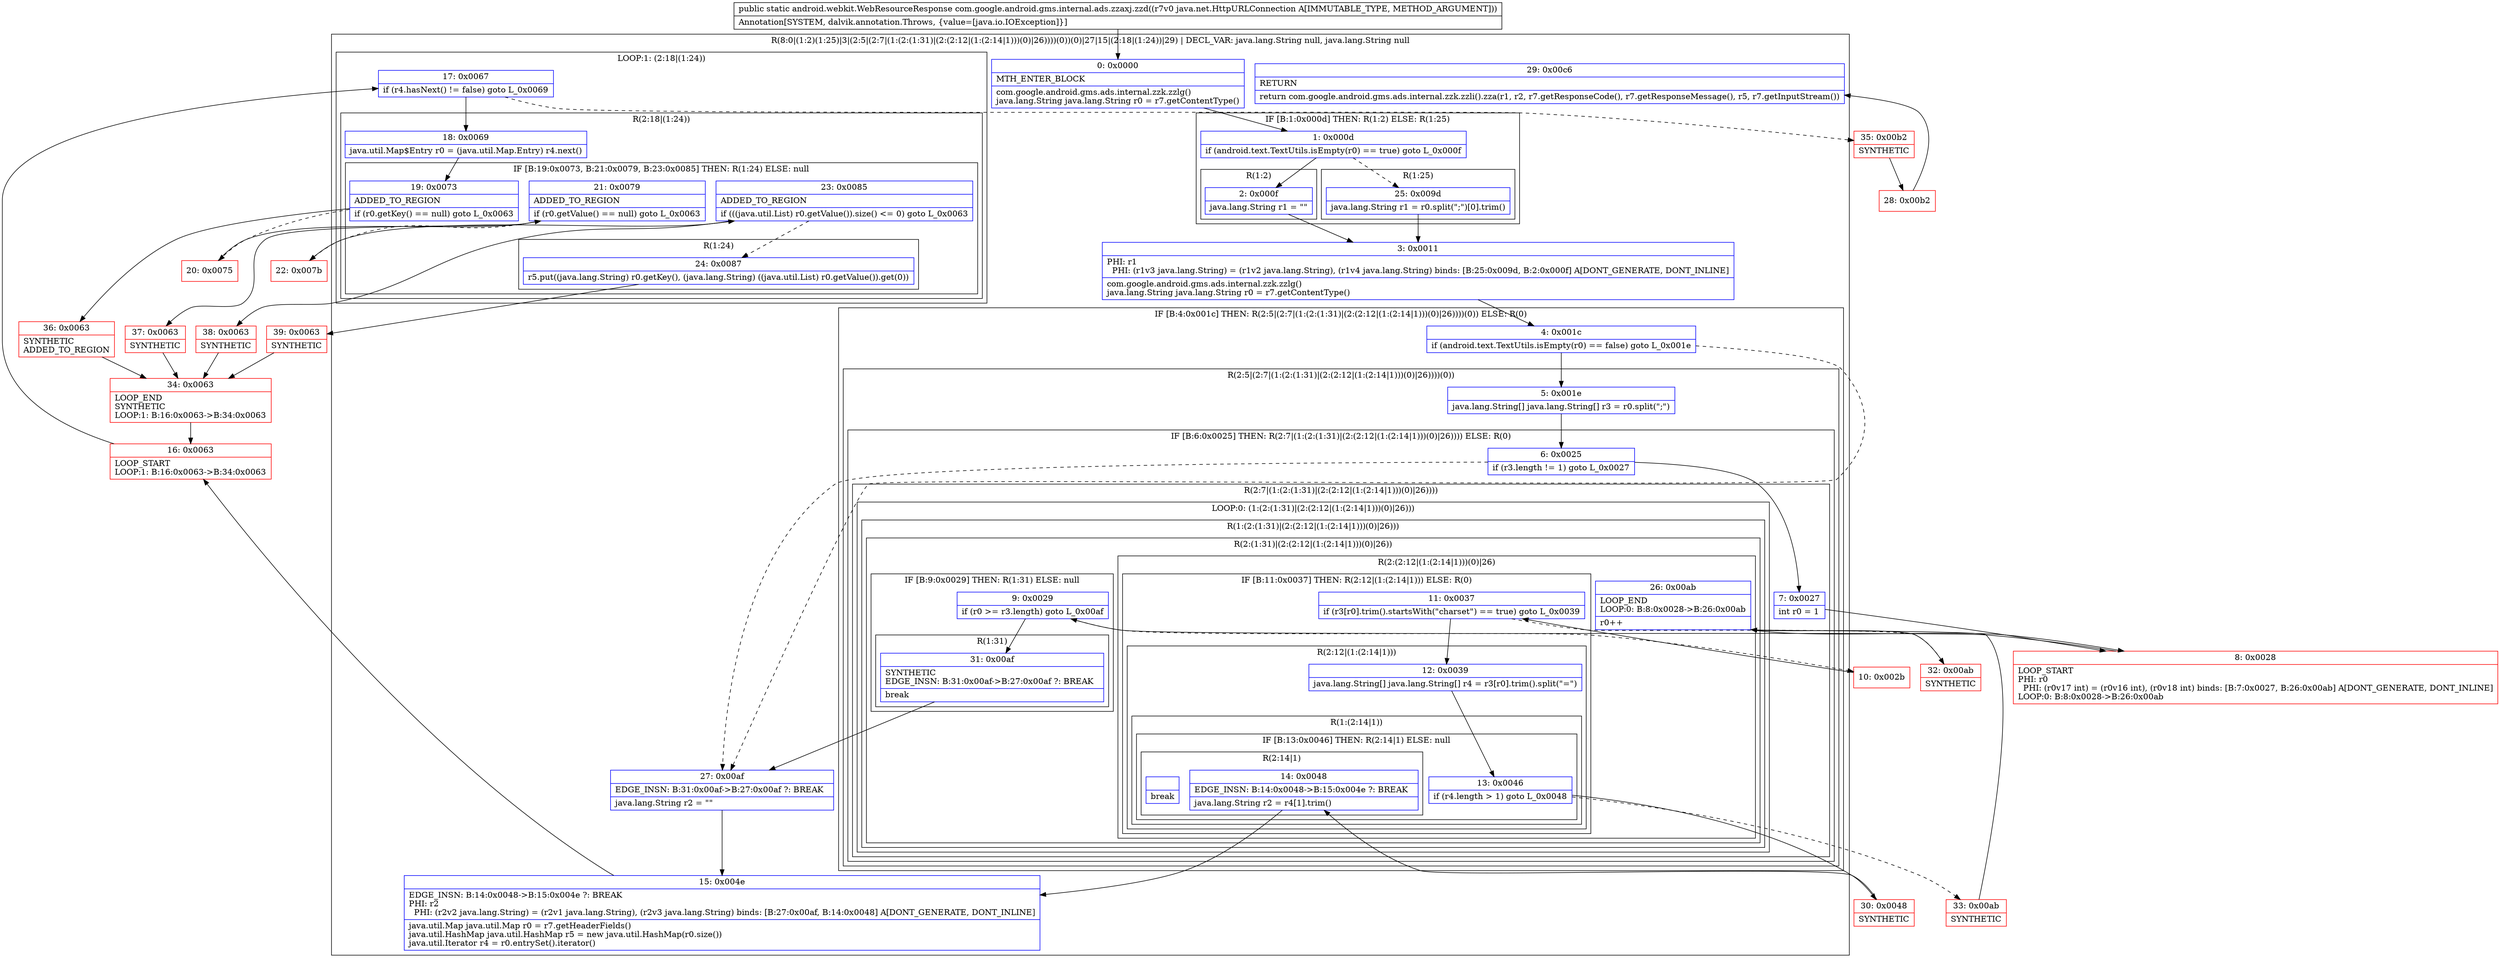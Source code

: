digraph "CFG forcom.google.android.gms.internal.ads.zzaxj.zzd(Ljava\/net\/HttpURLConnection;)Landroid\/webkit\/WebResourceResponse;" {
subgraph cluster_Region_671334380 {
label = "R(8:0|(1:2)(1:25)|3|(2:5|(2:7|(1:(2:(1:31)|(2:(2:12|(1:(2:14|1)))(0)|26))))(0))(0)|27|15|(2:18|(1:24))|29) | DECL_VAR: java.lang.String null, java.lang.String null\l";
node [shape=record,color=blue];
Node_0 [shape=record,label="{0\:\ 0x0000|MTH_ENTER_BLOCK\l|com.google.android.gms.ads.internal.zzk.zzlg()\ljava.lang.String java.lang.String r0 = r7.getContentType()\l}"];
subgraph cluster_IfRegion_421745747 {
label = "IF [B:1:0x000d] THEN: R(1:2) ELSE: R(1:25)";
node [shape=record,color=blue];
Node_1 [shape=record,label="{1\:\ 0x000d|if (android.text.TextUtils.isEmpty(r0) == true) goto L_0x000f\l}"];
subgraph cluster_Region_1805160437 {
label = "R(1:2)";
node [shape=record,color=blue];
Node_2 [shape=record,label="{2\:\ 0x000f|java.lang.String r1 = \"\"\l}"];
}
subgraph cluster_Region_1058467301 {
label = "R(1:25)";
node [shape=record,color=blue];
Node_25 [shape=record,label="{25\:\ 0x009d|java.lang.String r1 = r0.split(\";\")[0].trim()\l}"];
}
}
Node_3 [shape=record,label="{3\:\ 0x0011|PHI: r1 \l  PHI: (r1v3 java.lang.String) = (r1v2 java.lang.String), (r1v4 java.lang.String) binds: [B:25:0x009d, B:2:0x000f] A[DONT_GENERATE, DONT_INLINE]\l|com.google.android.gms.ads.internal.zzk.zzlg()\ljava.lang.String java.lang.String r0 = r7.getContentType()\l}"];
subgraph cluster_IfRegion_1582408117 {
label = "IF [B:4:0x001c] THEN: R(2:5|(2:7|(1:(2:(1:31)|(2:(2:12|(1:(2:14|1)))(0)|26))))(0)) ELSE: R(0)";
node [shape=record,color=blue];
Node_4 [shape=record,label="{4\:\ 0x001c|if (android.text.TextUtils.isEmpty(r0) == false) goto L_0x001e\l}"];
subgraph cluster_Region_1565779936 {
label = "R(2:5|(2:7|(1:(2:(1:31)|(2:(2:12|(1:(2:14|1)))(0)|26))))(0))";
node [shape=record,color=blue];
Node_5 [shape=record,label="{5\:\ 0x001e|java.lang.String[] java.lang.String[] r3 = r0.split(\";\")\l}"];
subgraph cluster_IfRegion_694534381 {
label = "IF [B:6:0x0025] THEN: R(2:7|(1:(2:(1:31)|(2:(2:12|(1:(2:14|1)))(0)|26)))) ELSE: R(0)";
node [shape=record,color=blue];
Node_6 [shape=record,label="{6\:\ 0x0025|if (r3.length != 1) goto L_0x0027\l}"];
subgraph cluster_Region_98336180 {
label = "R(2:7|(1:(2:(1:31)|(2:(2:12|(1:(2:14|1)))(0)|26))))";
node [shape=record,color=blue];
Node_7 [shape=record,label="{7\:\ 0x0027|int r0 = 1\l}"];
subgraph cluster_LoopRegion_1137005731 {
label = "LOOP:0: (1:(2:(1:31)|(2:(2:12|(1:(2:14|1)))(0)|26)))";
node [shape=record,color=blue];
subgraph cluster_Region_1981893014 {
label = "R(1:(2:(1:31)|(2:(2:12|(1:(2:14|1)))(0)|26)))";
node [shape=record,color=blue];
subgraph cluster_Region_408546159 {
label = "R(2:(1:31)|(2:(2:12|(1:(2:14|1)))(0)|26))";
node [shape=record,color=blue];
subgraph cluster_IfRegion_1800097478 {
label = "IF [B:9:0x0029] THEN: R(1:31) ELSE: null";
node [shape=record,color=blue];
Node_9 [shape=record,label="{9\:\ 0x0029|if (r0 \>= r3.length) goto L_0x00af\l}"];
subgraph cluster_Region_934220240 {
label = "R(1:31)";
node [shape=record,color=blue];
Node_31 [shape=record,label="{31\:\ 0x00af|SYNTHETIC\lEDGE_INSN: B:31:0x00af\-\>B:27:0x00af ?: BREAK  \l|break\l}"];
}
}
subgraph cluster_Region_886058679 {
label = "R(2:(2:12|(1:(2:14|1)))(0)|26)";
node [shape=record,color=blue];
subgraph cluster_IfRegion_749597397 {
label = "IF [B:11:0x0037] THEN: R(2:12|(1:(2:14|1))) ELSE: R(0)";
node [shape=record,color=blue];
Node_11 [shape=record,label="{11\:\ 0x0037|if (r3[r0].trim().startsWith(\"charset\") == true) goto L_0x0039\l}"];
subgraph cluster_Region_45721510 {
label = "R(2:12|(1:(2:14|1)))";
node [shape=record,color=blue];
Node_12 [shape=record,label="{12\:\ 0x0039|java.lang.String[] java.lang.String[] r4 = r3[r0].trim().split(\"=\")\l}"];
subgraph cluster_Region_1587952586 {
label = "R(1:(2:14|1))";
node [shape=record,color=blue];
subgraph cluster_IfRegion_2007521698 {
label = "IF [B:13:0x0046] THEN: R(2:14|1) ELSE: null";
node [shape=record,color=blue];
Node_13 [shape=record,label="{13\:\ 0x0046|if (r4.length \> 1) goto L_0x0048\l}"];
subgraph cluster_Region_1436696682 {
label = "R(2:14|1)";
node [shape=record,color=blue];
Node_14 [shape=record,label="{14\:\ 0x0048|EDGE_INSN: B:14:0x0048\-\>B:15:0x004e ?: BREAK  \l|java.lang.String r2 = r4[1].trim()\l}"];
Node_InsnContainer_582460529 [shape=record,label="{|break\l}"];
}
}
}
}
subgraph cluster_Region_1969369563 {
label = "R(0)";
node [shape=record,color=blue];
}
}
Node_26 [shape=record,label="{26\:\ 0x00ab|LOOP_END\lLOOP:0: B:8:0x0028\-\>B:26:0x00ab\l|r0++\l}"];
}
}
}
}
}
subgraph cluster_Region_973905718 {
label = "R(0)";
node [shape=record,color=blue];
}
}
}
subgraph cluster_Region_1427872726 {
label = "R(0)";
node [shape=record,color=blue];
}
}
Node_27 [shape=record,label="{27\:\ 0x00af|EDGE_INSN: B:31:0x00af\-\>B:27:0x00af ?: BREAK  \l|java.lang.String r2 = \"\"\l}"];
Node_15 [shape=record,label="{15\:\ 0x004e|EDGE_INSN: B:14:0x0048\-\>B:15:0x004e ?: BREAK  \lPHI: r2 \l  PHI: (r2v2 java.lang.String) = (r2v1 java.lang.String), (r2v3 java.lang.String) binds: [B:27:0x00af, B:14:0x0048] A[DONT_GENERATE, DONT_INLINE]\l|java.util.Map java.util.Map r0 = r7.getHeaderFields()\ljava.util.HashMap java.util.HashMap r5 = new java.util.HashMap(r0.size())\ljava.util.Iterator r4 = r0.entrySet().iterator()\l}"];
subgraph cluster_LoopRegion_1242577192 {
label = "LOOP:1: (2:18|(1:24))";
node [shape=record,color=blue];
Node_17 [shape=record,label="{17\:\ 0x0067|if (r4.hasNext() != false) goto L_0x0069\l}"];
subgraph cluster_Region_773338456 {
label = "R(2:18|(1:24))";
node [shape=record,color=blue];
Node_18 [shape=record,label="{18\:\ 0x0069|java.util.Map$Entry r0 = (java.util.Map.Entry) r4.next()\l}"];
subgraph cluster_IfRegion_1882454658 {
label = "IF [B:19:0x0073, B:21:0x0079, B:23:0x0085] THEN: R(1:24) ELSE: null";
node [shape=record,color=blue];
Node_19 [shape=record,label="{19\:\ 0x0073|ADDED_TO_REGION\l|if (r0.getKey() == null) goto L_0x0063\l}"];
Node_21 [shape=record,label="{21\:\ 0x0079|ADDED_TO_REGION\l|if (r0.getValue() == null) goto L_0x0063\l}"];
Node_23 [shape=record,label="{23\:\ 0x0085|ADDED_TO_REGION\l|if (((java.util.List) r0.getValue()).size() \<= 0) goto L_0x0063\l}"];
subgraph cluster_Region_2062191116 {
label = "R(1:24)";
node [shape=record,color=blue];
Node_24 [shape=record,label="{24\:\ 0x0087|r5.put((java.lang.String) r0.getKey(), (java.lang.String) ((java.util.List) r0.getValue()).get(0))\l}"];
}
}
}
}
Node_29 [shape=record,label="{29\:\ 0x00c6|RETURN\l|return com.google.android.gms.ads.internal.zzk.zzli().zza(r1, r2, r7.getResponseCode(), r7.getResponseMessage(), r5, r7.getInputStream())\l}"];
}
Node_8 [shape=record,color=red,label="{8\:\ 0x0028|LOOP_START\lPHI: r0 \l  PHI: (r0v17 int) = (r0v16 int), (r0v18 int) binds: [B:7:0x0027, B:26:0x00ab] A[DONT_GENERATE, DONT_INLINE]\lLOOP:0: B:8:0x0028\-\>B:26:0x00ab\l}"];
Node_10 [shape=record,color=red,label="{10\:\ 0x002b}"];
Node_16 [shape=record,color=red,label="{16\:\ 0x0063|LOOP_START\lLOOP:1: B:16:0x0063\-\>B:34:0x0063\l}"];
Node_20 [shape=record,color=red,label="{20\:\ 0x0075}"];
Node_22 [shape=record,color=red,label="{22\:\ 0x007b}"];
Node_28 [shape=record,color=red,label="{28\:\ 0x00b2}"];
Node_30 [shape=record,color=red,label="{30\:\ 0x0048|SYNTHETIC\l}"];
Node_32 [shape=record,color=red,label="{32\:\ 0x00ab|SYNTHETIC\l}"];
Node_33 [shape=record,color=red,label="{33\:\ 0x00ab|SYNTHETIC\l}"];
Node_34 [shape=record,color=red,label="{34\:\ 0x0063|LOOP_END\lSYNTHETIC\lLOOP:1: B:16:0x0063\-\>B:34:0x0063\l}"];
Node_35 [shape=record,color=red,label="{35\:\ 0x00b2|SYNTHETIC\l}"];
Node_36 [shape=record,color=red,label="{36\:\ 0x0063|SYNTHETIC\lADDED_TO_REGION\l}"];
Node_37 [shape=record,color=red,label="{37\:\ 0x0063|SYNTHETIC\l}"];
Node_38 [shape=record,color=red,label="{38\:\ 0x0063|SYNTHETIC\l}"];
Node_39 [shape=record,color=red,label="{39\:\ 0x0063|SYNTHETIC\l}"];
MethodNode[shape=record,label="{public static android.webkit.WebResourceResponse com.google.android.gms.internal.ads.zzaxj.zzd((r7v0 java.net.HttpURLConnection A[IMMUTABLE_TYPE, METHOD_ARGUMENT]))  | Annotation[SYSTEM, dalvik.annotation.Throws, \{value=[java.io.IOException]\}]\l}"];
MethodNode -> Node_0;
Node_0 -> Node_1;
Node_1 -> Node_2;
Node_1 -> Node_25[style=dashed];
Node_2 -> Node_3;
Node_25 -> Node_3;
Node_3 -> Node_4;
Node_4 -> Node_5;
Node_4 -> Node_27[style=dashed];
Node_5 -> Node_6;
Node_6 -> Node_7;
Node_6 -> Node_27[style=dashed];
Node_7 -> Node_8;
Node_9 -> Node_10[style=dashed];
Node_9 -> Node_31;
Node_31 -> Node_27;
Node_11 -> Node_12;
Node_11 -> Node_32[style=dashed];
Node_12 -> Node_13;
Node_13 -> Node_30;
Node_13 -> Node_33[style=dashed];
Node_14 -> Node_15;
Node_26 -> Node_8;
Node_27 -> Node_15;
Node_15 -> Node_16;
Node_17 -> Node_18;
Node_17 -> Node_35[style=dashed];
Node_18 -> Node_19;
Node_19 -> Node_20[style=dashed];
Node_19 -> Node_36;
Node_21 -> Node_22[style=dashed];
Node_21 -> Node_37;
Node_23 -> Node_24[style=dashed];
Node_23 -> Node_38;
Node_24 -> Node_39;
Node_8 -> Node_9;
Node_10 -> Node_11;
Node_16 -> Node_17;
Node_20 -> Node_21;
Node_22 -> Node_23;
Node_28 -> Node_29;
Node_30 -> Node_14;
Node_32 -> Node_26;
Node_33 -> Node_26;
Node_34 -> Node_16;
Node_35 -> Node_28;
Node_36 -> Node_34;
Node_37 -> Node_34;
Node_38 -> Node_34;
Node_39 -> Node_34;
}

